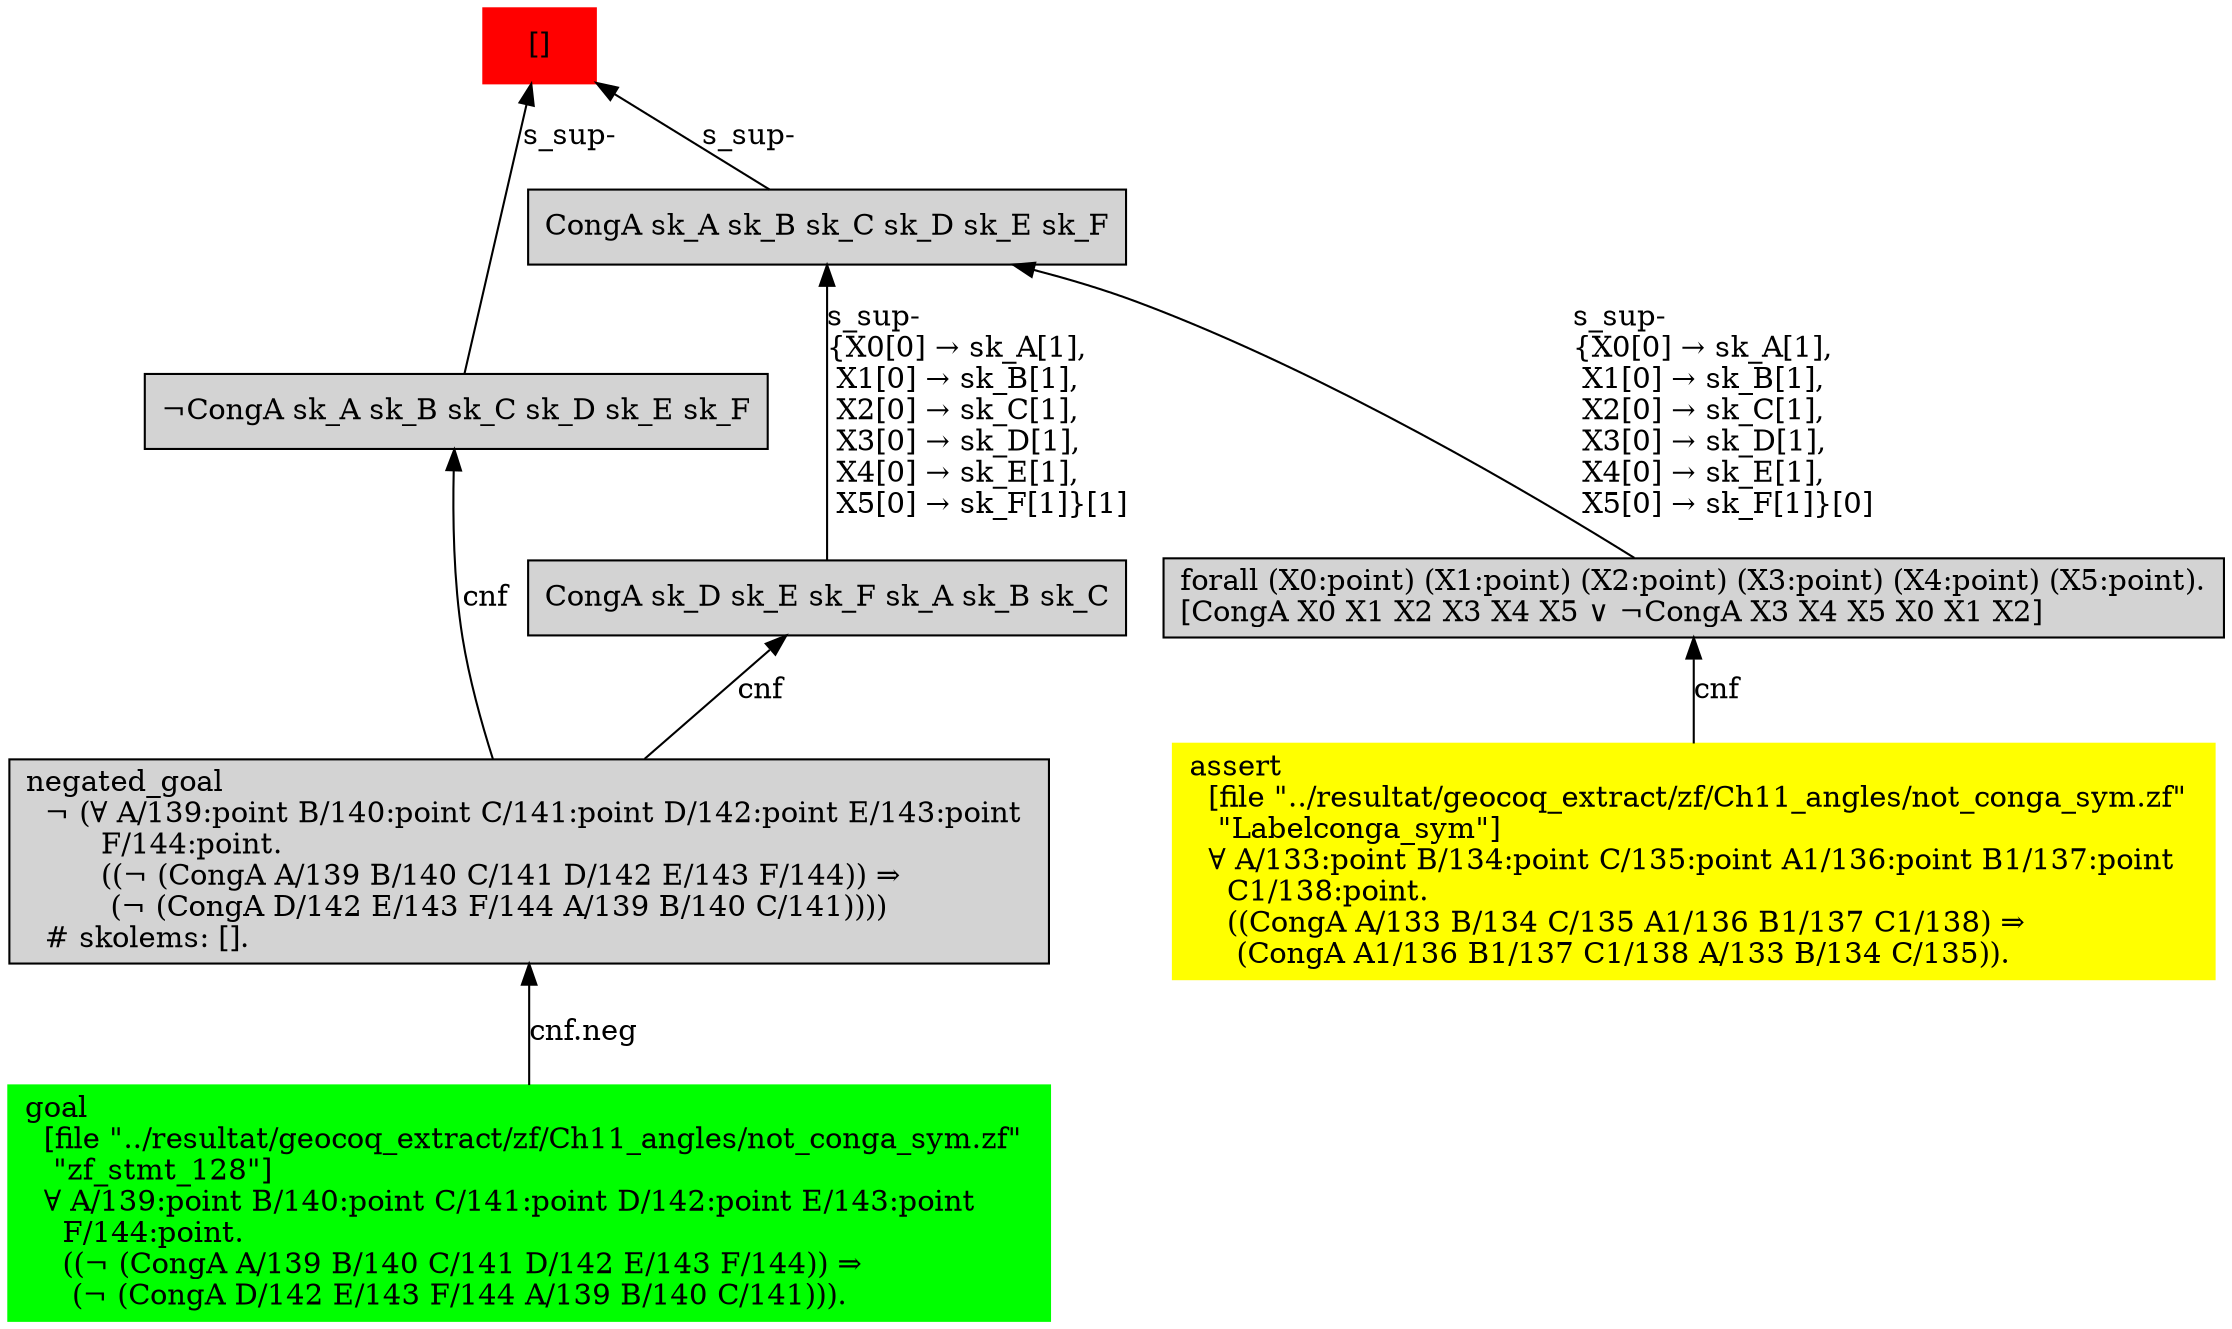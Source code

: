 digraph "unsat_graph" {
  vertex_0 [color=red, label="[]", shape=box, style=filled];
  vertex_0 -> vertex_1 [label="s_sup-\l", dir="back"];
  vertex_1 [shape=box, label="¬CongA sk_A sk_B sk_C sk_D sk_E sk_F\l", style=filled];
  vertex_1 -> vertex_2 [label="cnf", dir="back"];
  vertex_2 [shape=box, label="negated_goal\l  ¬ (∀ A/139:point B/140:point C/141:point D/142:point E/143:point \l        F/144:point.\l        ((¬ (CongA A/139 B/140 C/141 D/142 E/143 F/144)) ⇒\l         (¬ (CongA D/142 E/143 F/144 A/139 B/140 C/141))))\l  # skolems: [].\l", style=filled];
  vertex_2 -> vertex_3 [label="cnf.neg", dir="back"];
  vertex_3 [color=green, shape=box, label="goal\l  [file \"../resultat/geocoq_extract/zf/Ch11_angles/not_conga_sym.zf\" \l   \"zf_stmt_128\"]\l  ∀ A/139:point B/140:point C/141:point D/142:point E/143:point \l    F/144:point.\l    ((¬ (CongA A/139 B/140 C/141 D/142 E/143 F/144)) ⇒\l     (¬ (CongA D/142 E/143 F/144 A/139 B/140 C/141))).\l", style=filled];
  vertex_0 -> vertex_4 [label="s_sup-\l", dir="back"];
  vertex_4 [shape=box, label="CongA sk_A sk_B sk_C sk_D sk_E sk_F\l", style=filled];
  vertex_4 -> vertex_5 [label="s_sup-\l\{X0[0] → sk_A[1], \l X1[0] → sk_B[1], \l X2[0] → sk_C[1], \l X3[0] → sk_D[1], \l X4[0] → sk_E[1], \l X5[0] → sk_F[1]\}[0]\l", dir="back"];
  vertex_5 [shape=box, label="forall (X0:point) (X1:point) (X2:point) (X3:point) (X4:point) (X5:point).\l[CongA X0 X1 X2 X3 X4 X5 ∨ ¬CongA X3 X4 X5 X0 X1 X2]\l", style=filled];
  vertex_5 -> vertex_6 [label="cnf", dir="back"];
  vertex_6 [color=yellow, shape=box, label="assert\l  [file \"../resultat/geocoq_extract/zf/Ch11_angles/not_conga_sym.zf\" \l   \"Labelconga_sym\"]\l  ∀ A/133:point B/134:point C/135:point A1/136:point B1/137:point \l    C1/138:point.\l    ((CongA A/133 B/134 C/135 A1/136 B1/137 C1/138) ⇒\l     (CongA A1/136 B1/137 C1/138 A/133 B/134 C/135)).\l", style=filled];
  vertex_4 -> vertex_7 [label="s_sup-\l\{X0[0] → sk_A[1], \l X1[0] → sk_B[1], \l X2[0] → sk_C[1], \l X3[0] → sk_D[1], \l X4[0] → sk_E[1], \l X5[0] → sk_F[1]\}[1]\l", dir="back"];
  vertex_7 [shape=box, label="CongA sk_D sk_E sk_F sk_A sk_B sk_C\l", style=filled];
  vertex_7 -> vertex_2 [label="cnf", dir="back"];
  }


